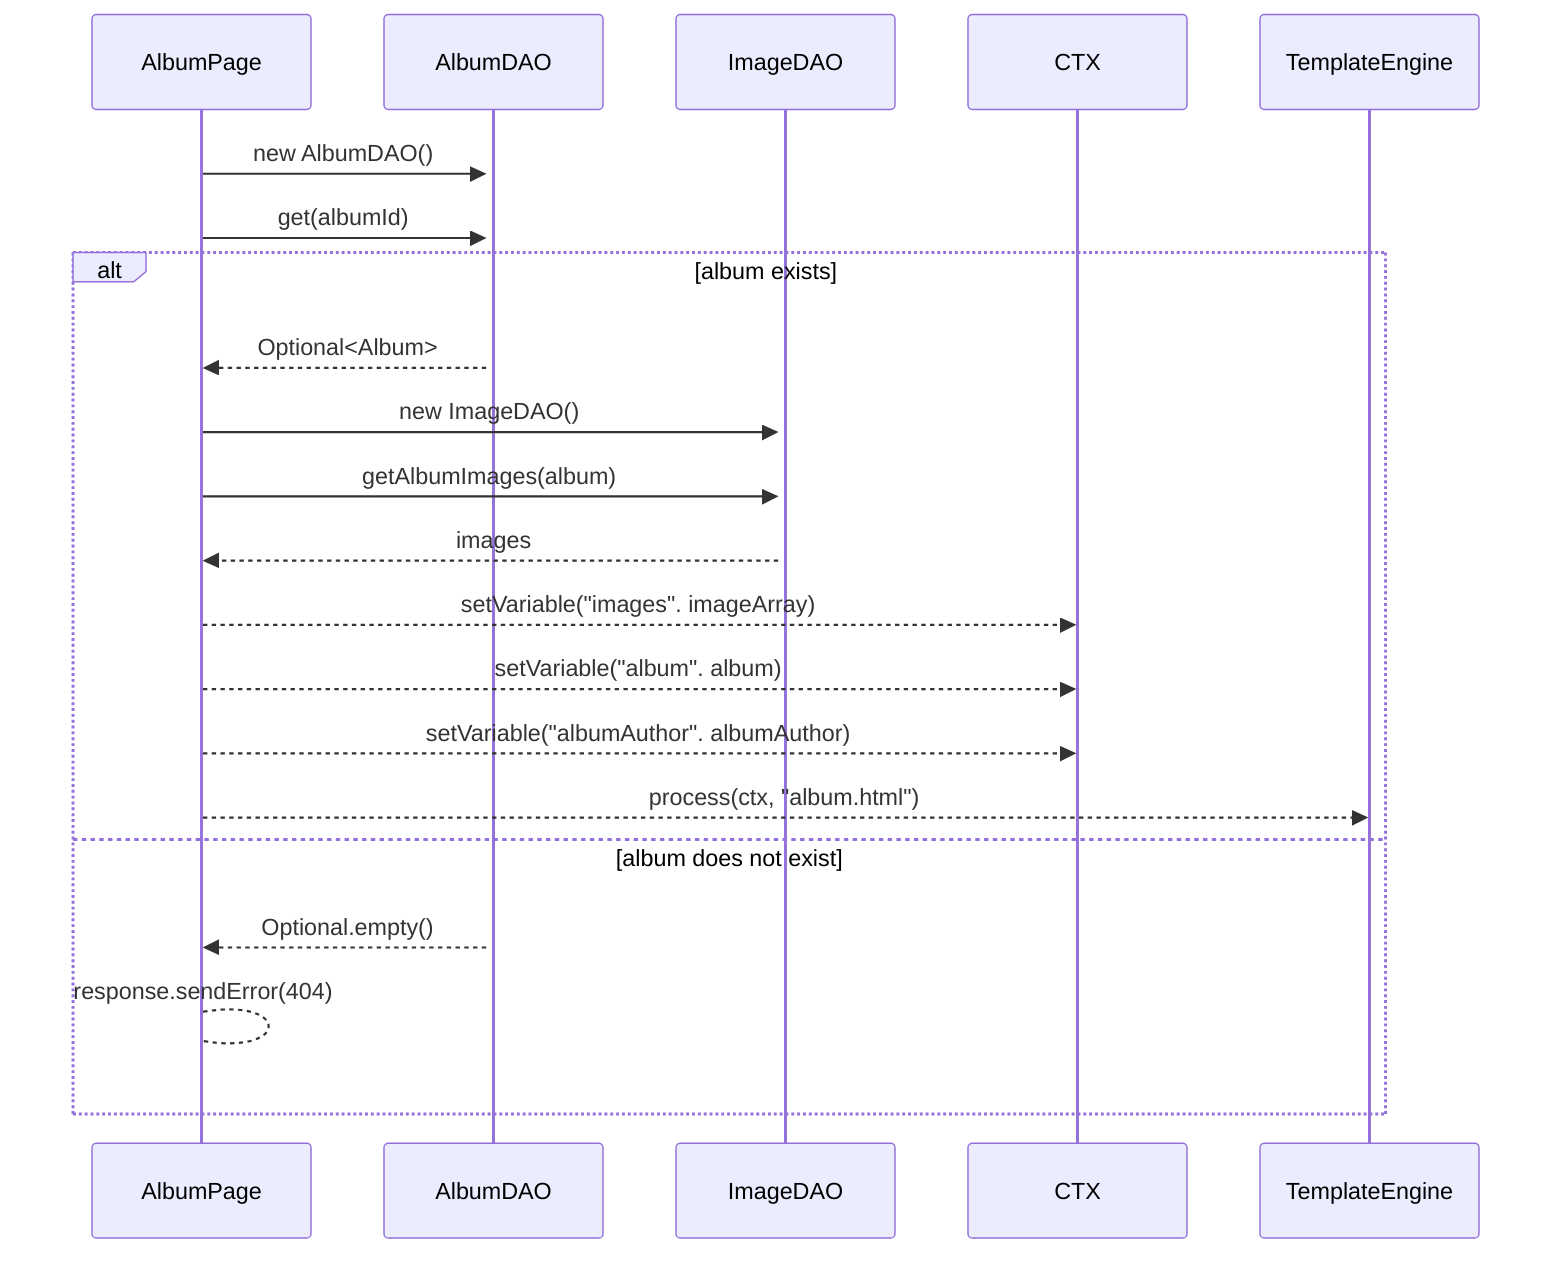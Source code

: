 sequenceDiagram
    participant AlbumPage
    participant AlbumDAO
    participant ImageDAO
    participant CTX
    participant TemplateEngine

    AlbumPage ->>+ AlbumDAO: new AlbumDAO()
    AlbumPage ->> AlbumDAO: get(albumId)
    alt album exists
        AlbumDAO -->> AlbumPage: Optional<Album>
        AlbumPage ->>+ ImageDAO: new ImageDAO()
        AlbumPage ->> ImageDAO: getAlbumImages(album)
        ImageDAO -->> AlbumPage: images
        AlbumPage -->> CTX: setVariable("images". imageArray)
        AlbumPage -->> CTX: setVariable("album". album)
        AlbumPage -->> CTX: setVariable("albumAuthor". albumAuthor)
        AlbumPage -->> TemplateEngine: process(ctx, "album.html")
    else album does not exist
        AlbumDAO -->> AlbumPage: Optional.empty()
        AlbumPage --> AlbumPage: response.sendError(404)
    end